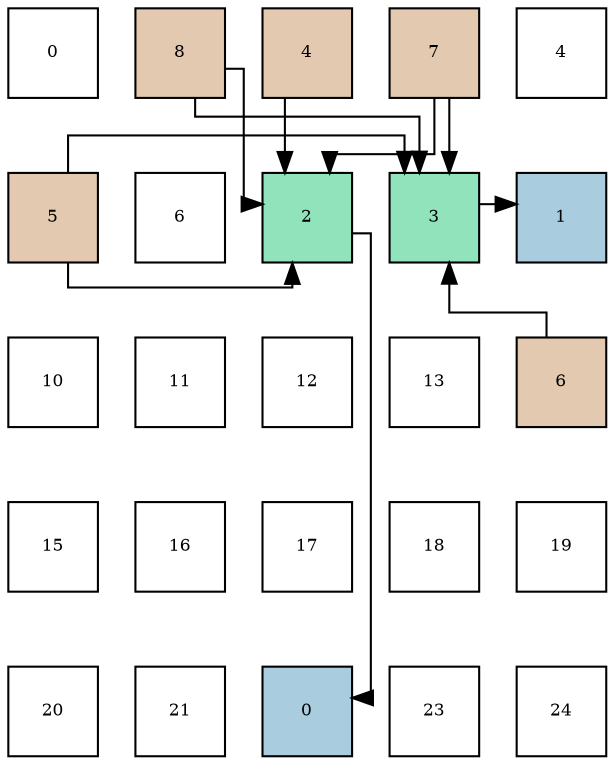 digraph layout{
 rankdir=TB;
 splines=ortho;
 node [style=filled shape=square fixedsize=true width=0.6];
0[label="0", fontsize=8, fillcolor="#ffffff"];
1[label="8", fontsize=8, fillcolor="#e3c9af"];
2[label="4", fontsize=8, fillcolor="#e3c9af"];
3[label="7", fontsize=8, fillcolor="#e3c9af"];
4[label="4", fontsize=8, fillcolor="#ffffff"];
5[label="5", fontsize=8, fillcolor="#e3c9af"];
6[label="6", fontsize=8, fillcolor="#ffffff"];
7[label="2", fontsize=8, fillcolor="#91e3bb"];
8[label="3", fontsize=8, fillcolor="#91e3bb"];
9[label="1", fontsize=8, fillcolor="#a9ccde"];
10[label="10", fontsize=8, fillcolor="#ffffff"];
11[label="11", fontsize=8, fillcolor="#ffffff"];
12[label="12", fontsize=8, fillcolor="#ffffff"];
13[label="13", fontsize=8, fillcolor="#ffffff"];
14[label="6", fontsize=8, fillcolor="#e3c9af"];
15[label="15", fontsize=8, fillcolor="#ffffff"];
16[label="16", fontsize=8, fillcolor="#ffffff"];
17[label="17", fontsize=8, fillcolor="#ffffff"];
18[label="18", fontsize=8, fillcolor="#ffffff"];
19[label="19", fontsize=8, fillcolor="#ffffff"];
20[label="20", fontsize=8, fillcolor="#ffffff"];
21[label="21", fontsize=8, fillcolor="#ffffff"];
22[label="0", fontsize=8, fillcolor="#a9ccde"];
23[label="23", fontsize=8, fillcolor="#ffffff"];
24[label="24", fontsize=8, fillcolor="#ffffff"];
edge [constraint=false, style=vis];7 -> 22;
8 -> 9;
2 -> 7;
5 -> 7;
5 -> 8;
14 -> 8;
3 -> 7;
3 -> 8;
1 -> 7;
1 -> 8;
edge [constraint=true, style=invis];
0 -> 5 -> 10 -> 15 -> 20;
1 -> 6 -> 11 -> 16 -> 21;
2 -> 7 -> 12 -> 17 -> 22;
3 -> 8 -> 13 -> 18 -> 23;
4 -> 9 -> 14 -> 19 -> 24;
rank = same {0 -> 1 -> 2 -> 3 -> 4};
rank = same {5 -> 6 -> 7 -> 8 -> 9};
rank = same {10 -> 11 -> 12 -> 13 -> 14};
rank = same {15 -> 16 -> 17 -> 18 -> 19};
rank = same {20 -> 21 -> 22 -> 23 -> 24};
}